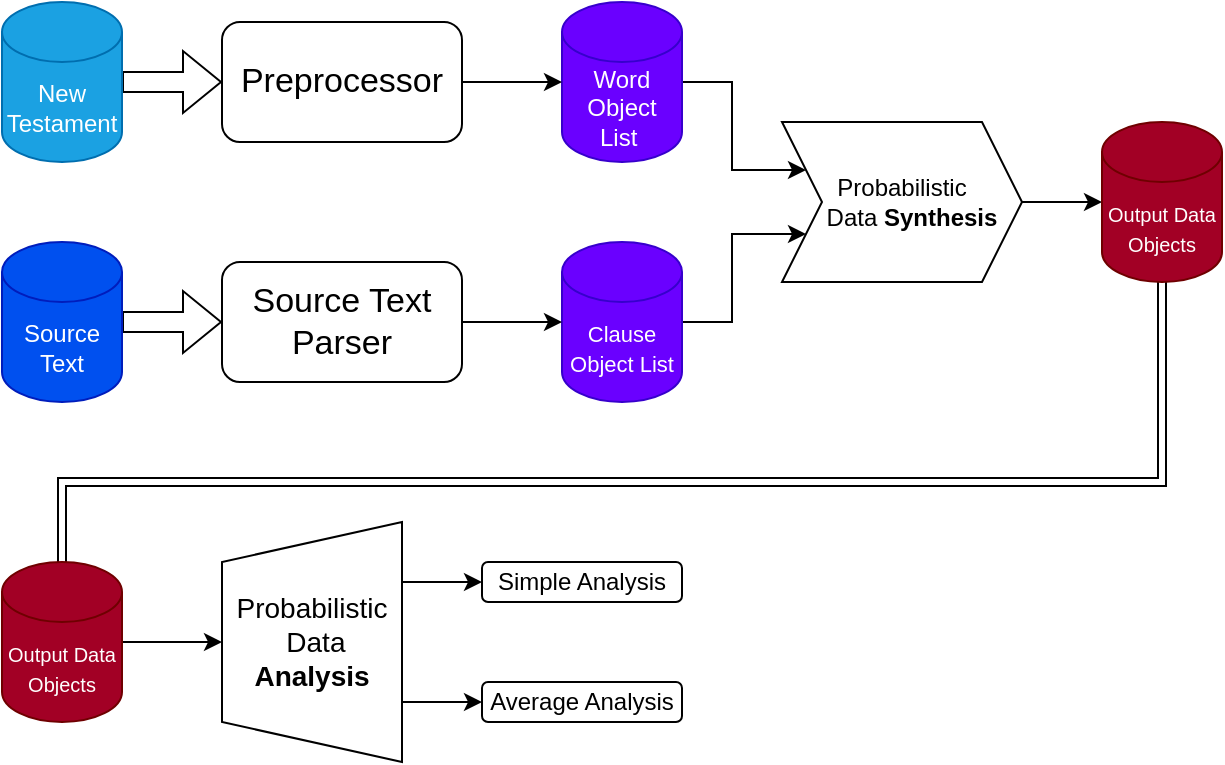 <mxfile version="21.0.6" type="github">
  <diagram id="C5RBs43oDa-KdzZeNtuy" name="Page-1">
    <mxGraphModel dx="1050" dy="489" grid="1" gridSize="10" guides="1" tooltips="1" connect="1" arrows="1" fold="1" page="1" pageScale="1" pageWidth="827" pageHeight="1169" math="0" shadow="0">
      <root>
        <mxCell id="WIyWlLk6GJQsqaUBKTNV-0" />
        <mxCell id="WIyWlLk6GJQsqaUBKTNV-1" parent="WIyWlLk6GJQsqaUBKTNV-0" />
        <mxCell id="2Y0FOCgAyXgA5g6yS4oc-6" style="edgeStyle=orthogonalEdgeStyle;rounded=0;orthogonalLoop=1;jettySize=auto;html=1;exitX=1;exitY=0.5;exitDx=0;exitDy=0;exitPerimeter=0;entryX=0;entryY=0.5;entryDx=0;entryDy=0;shape=flexArrow;" parent="WIyWlLk6GJQsqaUBKTNV-1" source="2Y0FOCgAyXgA5g6yS4oc-0" target="2Y0FOCgAyXgA5g6yS4oc-4" edge="1">
          <mxGeometry relative="1" as="geometry" />
        </mxCell>
        <mxCell id="2Y0FOCgAyXgA5g6yS4oc-0" value="New Testament" style="shape=cylinder3;whiteSpace=wrap;html=1;boundedLbl=1;backgroundOutline=1;size=15;fillColor=#1ba1e2;fontColor=#ffffff;strokeColor=#006EAF;" parent="WIyWlLk6GJQsqaUBKTNV-1" vertex="1">
          <mxGeometry x="40" y="40" width="60" height="80" as="geometry" />
        </mxCell>
        <mxCell id="2Y0FOCgAyXgA5g6yS4oc-8" style="edgeStyle=orthogonalEdgeStyle;rounded=0;orthogonalLoop=1;jettySize=auto;html=1;exitX=1;exitY=0.5;exitDx=0;exitDy=0;exitPerimeter=0;entryX=0;entryY=0.5;entryDx=0;entryDy=0;shape=flexArrow;" parent="WIyWlLk6GJQsqaUBKTNV-1" source="2Y0FOCgAyXgA5g6yS4oc-1" target="2Y0FOCgAyXgA5g6yS4oc-5" edge="1">
          <mxGeometry relative="1" as="geometry" />
        </mxCell>
        <mxCell id="2Y0FOCgAyXgA5g6yS4oc-1" value="Source Text" style="shape=cylinder3;whiteSpace=wrap;html=1;boundedLbl=1;backgroundOutline=1;size=15;fillColor=#0050ef;fontColor=#ffffff;strokeColor=#001DBC;" parent="WIyWlLk6GJQsqaUBKTNV-1" vertex="1">
          <mxGeometry x="40" y="160" width="60" height="80" as="geometry" />
        </mxCell>
        <mxCell id="2Y0FOCgAyXgA5g6yS4oc-12" style="edgeStyle=orthogonalEdgeStyle;rounded=0;orthogonalLoop=1;jettySize=auto;html=1;exitX=1;exitY=0.5;exitDx=0;exitDy=0;exitPerimeter=0;entryX=0;entryY=0.75;entryDx=0;entryDy=0;" parent="WIyWlLk6GJQsqaUBKTNV-1" source="2Y0FOCgAyXgA5g6yS4oc-2" target="2Y0FOCgAyXgA5g6yS4oc-10" edge="1">
          <mxGeometry relative="1" as="geometry" />
        </mxCell>
        <mxCell id="2Y0FOCgAyXgA5g6yS4oc-2" value="&lt;font style=&quot;font-size: 11px;&quot;&gt;Clause Object List&lt;br&gt;&lt;/font&gt;" style="shape=cylinder3;whiteSpace=wrap;html=1;boundedLbl=1;backgroundOutline=1;size=15;fillColor=#6a00ff;fontColor=#ffffff;strokeColor=#3700CC;" parent="WIyWlLk6GJQsqaUBKTNV-1" vertex="1">
          <mxGeometry x="320" y="160" width="60" height="80" as="geometry" />
        </mxCell>
        <mxCell id="2Y0FOCgAyXgA5g6yS4oc-11" style="edgeStyle=orthogonalEdgeStyle;rounded=0;orthogonalLoop=1;jettySize=auto;html=1;exitX=1;exitY=0.5;exitDx=0;exitDy=0;exitPerimeter=0;entryX=0;entryY=0.25;entryDx=0;entryDy=0;" parent="WIyWlLk6GJQsqaUBKTNV-1" source="2Y0FOCgAyXgA5g6yS4oc-3" target="2Y0FOCgAyXgA5g6yS4oc-10" edge="1">
          <mxGeometry relative="1" as="geometry" />
        </mxCell>
        <mxCell id="2Y0FOCgAyXgA5g6yS4oc-3" value="Word Object List&amp;nbsp;" style="shape=cylinder3;whiteSpace=wrap;html=1;boundedLbl=1;backgroundOutline=1;size=15;fillColor=#6a00ff;fontColor=#ffffff;strokeColor=#3700CC;" parent="WIyWlLk6GJQsqaUBKTNV-1" vertex="1">
          <mxGeometry x="320" y="40" width="60" height="80" as="geometry" />
        </mxCell>
        <mxCell id="2Y0FOCgAyXgA5g6yS4oc-7" style="edgeStyle=orthogonalEdgeStyle;rounded=0;orthogonalLoop=1;jettySize=auto;html=1;exitX=1;exitY=0.5;exitDx=0;exitDy=0;entryX=0;entryY=0.5;entryDx=0;entryDy=0;entryPerimeter=0;" parent="WIyWlLk6GJQsqaUBKTNV-1" source="2Y0FOCgAyXgA5g6yS4oc-4" target="2Y0FOCgAyXgA5g6yS4oc-3" edge="1">
          <mxGeometry relative="1" as="geometry" />
        </mxCell>
        <mxCell id="2Y0FOCgAyXgA5g6yS4oc-4" value="Preprocessor" style="rounded=1;whiteSpace=wrap;html=1;fontSize=17;" parent="WIyWlLk6GJQsqaUBKTNV-1" vertex="1">
          <mxGeometry x="150" y="50" width="120" height="60" as="geometry" />
        </mxCell>
        <mxCell id="2Y0FOCgAyXgA5g6yS4oc-9" style="edgeStyle=orthogonalEdgeStyle;rounded=0;orthogonalLoop=1;jettySize=auto;html=1;exitX=1;exitY=0.5;exitDx=0;exitDy=0;entryX=0;entryY=0.5;entryDx=0;entryDy=0;entryPerimeter=0;" parent="WIyWlLk6GJQsqaUBKTNV-1" source="2Y0FOCgAyXgA5g6yS4oc-5" target="2Y0FOCgAyXgA5g6yS4oc-2" edge="1">
          <mxGeometry relative="1" as="geometry" />
        </mxCell>
        <mxCell id="2Y0FOCgAyXgA5g6yS4oc-5" value="Source Text Parser" style="rounded=1;whiteSpace=wrap;html=1;fontSize=17;" parent="WIyWlLk6GJQsqaUBKTNV-1" vertex="1">
          <mxGeometry x="150" y="170" width="120" height="60" as="geometry" />
        </mxCell>
        <mxCell id="2Y0FOCgAyXgA5g6yS4oc-18" style="edgeStyle=orthogonalEdgeStyle;rounded=0;orthogonalLoop=1;jettySize=auto;html=1;exitX=1;exitY=0.5;exitDx=0;exitDy=0;entryX=0;entryY=0.5;entryDx=0;entryDy=0;entryPerimeter=0;" parent="WIyWlLk6GJQsqaUBKTNV-1" source="2Y0FOCgAyXgA5g6yS4oc-10" target="2Y0FOCgAyXgA5g6yS4oc-13" edge="1">
          <mxGeometry relative="1" as="geometry" />
        </mxCell>
        <mxCell id="2Y0FOCgAyXgA5g6yS4oc-10" value="Probabilistic&lt;br&gt;&amp;nbsp; &amp;nbsp;Data &lt;b&gt;Synthesis&lt;/b&gt;" style="shape=step;perimeter=stepPerimeter;whiteSpace=wrap;html=1;fixedSize=1;" parent="WIyWlLk6GJQsqaUBKTNV-1" vertex="1">
          <mxGeometry x="430" y="100" width="120" height="80" as="geometry" />
        </mxCell>
        <mxCell id="2Y0FOCgAyXgA5g6yS4oc-28" style="edgeStyle=orthogonalEdgeStyle;rounded=0;orthogonalLoop=1;jettySize=auto;html=1;exitX=0.5;exitY=1;exitDx=0;exitDy=0;exitPerimeter=0;entryX=0.5;entryY=0;entryDx=0;entryDy=0;entryPerimeter=0;shape=link;" parent="WIyWlLk6GJQsqaUBKTNV-1" source="2Y0FOCgAyXgA5g6yS4oc-13" target="2Y0FOCgAyXgA5g6yS4oc-19" edge="1">
          <mxGeometry relative="1" as="geometry">
            <Array as="points">
              <mxPoint x="620" y="280" />
              <mxPoint x="70" y="280" />
            </Array>
          </mxGeometry>
        </mxCell>
        <mxCell id="2Y0FOCgAyXgA5g6yS4oc-13" value="&lt;font style=&quot;font-size: 10px;&quot;&gt;Output Data Objects&lt;/font&gt;" style="shape=cylinder3;whiteSpace=wrap;html=1;boundedLbl=1;backgroundOutline=1;size=15;fillColor=#a20025;fontColor=#ffffff;strokeColor=#6F0000;" parent="WIyWlLk6GJQsqaUBKTNV-1" vertex="1">
          <mxGeometry x="590" y="100" width="60" height="80" as="geometry" />
        </mxCell>
        <mxCell id="2Y0FOCgAyXgA5g6yS4oc-26" style="edgeStyle=orthogonalEdgeStyle;rounded=0;orthogonalLoop=1;jettySize=auto;html=1;exitX=0.75;exitY=1;exitDx=0;exitDy=0;entryX=0;entryY=0.5;entryDx=0;entryDy=0;" parent="WIyWlLk6GJQsqaUBKTNV-1" source="2Y0FOCgAyXgA5g6yS4oc-15" target="2Y0FOCgAyXgA5g6yS4oc-24" edge="1">
          <mxGeometry relative="1" as="geometry" />
        </mxCell>
        <mxCell id="2Y0FOCgAyXgA5g6yS4oc-27" style="edgeStyle=orthogonalEdgeStyle;rounded=0;orthogonalLoop=1;jettySize=auto;html=1;exitX=0.25;exitY=1;exitDx=0;exitDy=0;entryX=0;entryY=0.5;entryDx=0;entryDy=0;" parent="WIyWlLk6GJQsqaUBKTNV-1" source="2Y0FOCgAyXgA5g6yS4oc-15" target="2Y0FOCgAyXgA5g6yS4oc-25" edge="1">
          <mxGeometry relative="1" as="geometry" />
        </mxCell>
        <mxCell id="2Y0FOCgAyXgA5g6yS4oc-15" value="Probabilistic&lt;br style=&quot;font-size: 14px;&quot;&gt;&amp;nbsp;Data &lt;b&gt;Analysis&lt;/b&gt;" style="shape=trapezoid;perimeter=trapezoidPerimeter;whiteSpace=wrap;html=1;fixedSize=1;fontSize=14;direction=north;" parent="WIyWlLk6GJQsqaUBKTNV-1" vertex="1">
          <mxGeometry x="150" y="300" width="90" height="120" as="geometry" />
        </mxCell>
        <mxCell id="2Y0FOCgAyXgA5g6yS4oc-22" style="edgeStyle=orthogonalEdgeStyle;rounded=0;orthogonalLoop=1;jettySize=auto;html=1;exitX=1;exitY=0.5;exitDx=0;exitDy=0;exitPerimeter=0;entryX=0.5;entryY=0;entryDx=0;entryDy=0;" parent="WIyWlLk6GJQsqaUBKTNV-1" source="2Y0FOCgAyXgA5g6yS4oc-19" target="2Y0FOCgAyXgA5g6yS4oc-15" edge="1">
          <mxGeometry relative="1" as="geometry" />
        </mxCell>
        <mxCell id="2Y0FOCgAyXgA5g6yS4oc-19" value="&lt;font style=&quot;font-size: 10px;&quot;&gt;Output Data Objects&lt;/font&gt;" style="shape=cylinder3;whiteSpace=wrap;html=1;boundedLbl=1;backgroundOutline=1;size=15;fillColor=#a20025;fontColor=#ffffff;strokeColor=#6F0000;" parent="WIyWlLk6GJQsqaUBKTNV-1" vertex="1">
          <mxGeometry x="40" y="320" width="60" height="80" as="geometry" />
        </mxCell>
        <mxCell id="2Y0FOCgAyXgA5g6yS4oc-24" value="Simple Analysis" style="rounded=1;whiteSpace=wrap;html=1;" parent="WIyWlLk6GJQsqaUBKTNV-1" vertex="1">
          <mxGeometry x="280" y="320" width="100" height="20" as="geometry" />
        </mxCell>
        <mxCell id="2Y0FOCgAyXgA5g6yS4oc-25" value="Average Analysis" style="rounded=1;whiteSpace=wrap;html=1;" parent="WIyWlLk6GJQsqaUBKTNV-1" vertex="1">
          <mxGeometry x="280" y="380" width="100" height="20" as="geometry" />
        </mxCell>
      </root>
    </mxGraphModel>
  </diagram>
</mxfile>
